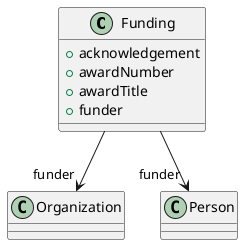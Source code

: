 @startuml
class Funding {
+acknowledgement
+awardNumber
+awardTitle
+funder

}
Funding -d-> "funder" Organization
Funding -d-> "funder" Person

@enduml